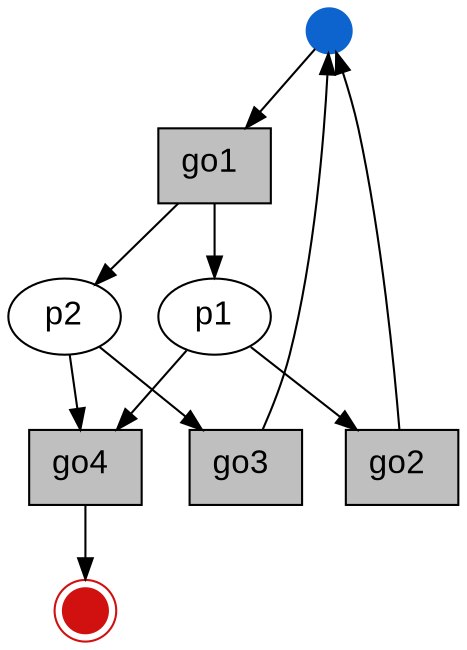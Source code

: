 digraph workflow {
edge [color="#000000"]
graph [bgcolor=transparent]


initial [shape=point; width=0.3; style=filled; color="#0e64ce"; label=""]
p1 [shape=ellipse; fontname="Arial"; fontsize=16; style=filled; color=black; fillcolor=white;]
p2 [shape=ellipse; fontname="Arial"; fontsize=16; style=filled; color=black; fillcolor=white;]
terminal [shape=point; width=0.3; peripheries=2; style=filled; color="#d11010"; label=""]

1[label=<<FONT POINT-SIZE="16">go1</FONT><FONT POINT-SIZE="10" COLOR="blue"> </FONT>>shape=box; fontname="Arial"; style=filled; color=black; fillcolor=gray75;]
2[label=<<FONT POINT-SIZE="16">go2</FONT><FONT POINT-SIZE="10" COLOR="blue"> </FONT>>shape=box; fontname="Arial"; style=filled; color=black; fillcolor=gray75;]
3[label=<<FONT POINT-SIZE="16">go3</FONT><FONT POINT-SIZE="10" COLOR="blue"> </FONT>>shape=box; fontname="Arial"; style=filled; color=black; fillcolor=gray75;]
4[label=<<FONT POINT-SIZE="16">go4</FONT><FONT POINT-SIZE="10" COLOR="blue"> </FONT>>shape=box; fontname="Arial"; style=filled; color=black; fillcolor=gray75;]

initial -> 1 ; 1 -> {p1, p2}
p1 -> 2 ; 2 -> initial
p2 -> 3 ; 3 -> initial
{p1, p2} -> 4 ; 4 -> terminal

{rank=same p1 p2}


}
